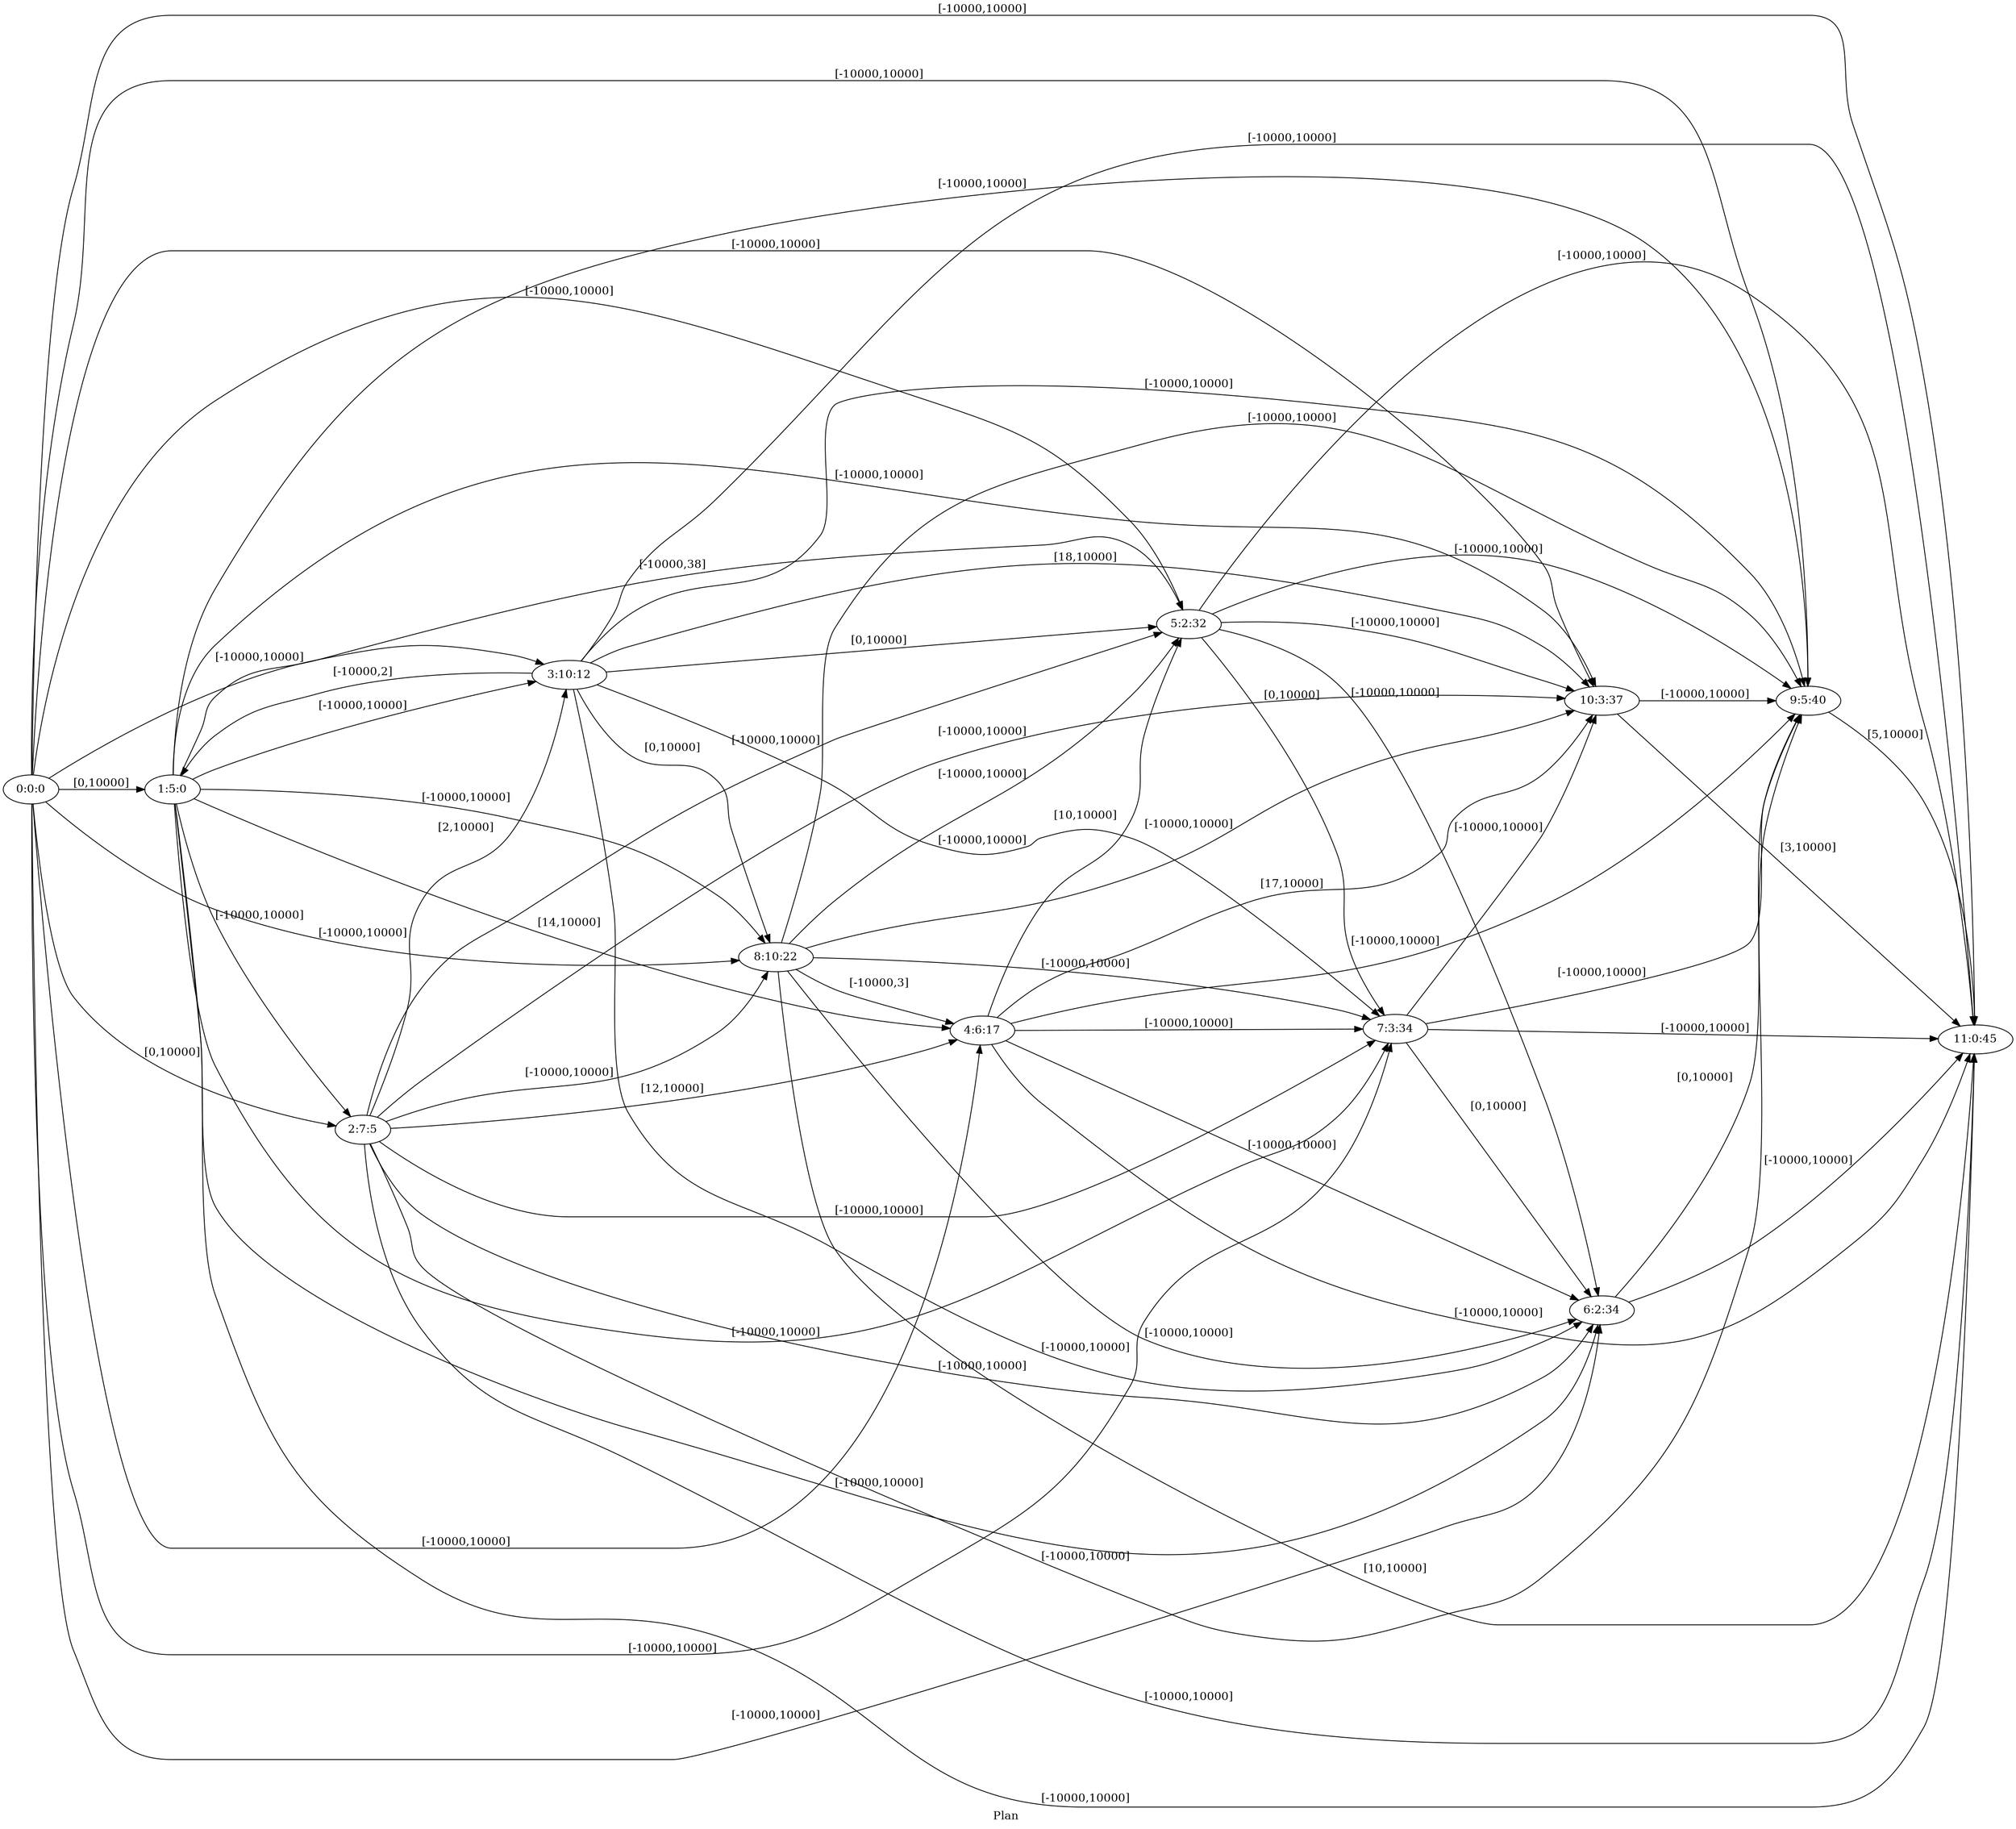 digraph G {
 rankdir = LR;
 nodesep = .45; 
 size = 30;
label="Plan ";
 fldt = 0.561658;
"0:0:0"->"1:5:0"[ label = "[0,10000]"];
"0:0:0"->"2:7:5"[ label = "[0,10000]"];
"0:0:0"->"3:10:12"[ label = "[-10000,10000]"];
"0:0:0"->"4:6:17"[ label = "[-10000,10000]"];
"0:0:0"->"5:2:32"[ label = "[-10000,10000]"];
"0:0:0"->"6:2:34"[ label = "[-10000,10000]"];
"0:0:0"->"7:3:34"[ label = "[-10000,10000]"];
"0:0:0"->"8:10:22"[ label = "[-10000,10000]"];
"0:0:0"->"9:5:40"[ label = "[-10000,10000]"];
"0:0:0"->"10:3:37"[ label = "[-10000,10000]"];
"0:0:0"->"11:0:45"[ label = "[-10000,10000]"];
"1:5:0"->"2:7:5"[ label = "[-10000,10000]"];
"1:5:0"->"3:10:12"[ label = "[-10000,10000]"];
"1:5:0"->"4:6:17"[ label = "[14,10000]"];
"1:5:0"->"5:2:32"[ label = "[-10000,38]"];
"1:5:0"->"6:2:34"[ label = "[-10000,10000]"];
"1:5:0"->"7:3:34"[ label = "[-10000,10000]"];
"1:5:0"->"8:10:22"[ label = "[-10000,10000]"];
"1:5:0"->"9:5:40"[ label = "[-10000,10000]"];
"1:5:0"->"10:3:37"[ label = "[-10000,10000]"];
"1:5:0"->"11:0:45"[ label = "[-10000,10000]"];
"2:7:5"->"3:10:12"[ label = "[2,10000]"];
"2:7:5"->"4:6:17"[ label = "[12,10000]"];
"2:7:5"->"5:2:32"[ label = "[-10000,10000]"];
"2:7:5"->"6:2:34"[ label = "[-10000,10000]"];
"2:7:5"->"7:3:34"[ label = "[-10000,10000]"];
"2:7:5"->"8:10:22"[ label = "[-10000,10000]"];
"2:7:5"->"9:5:40"[ label = "[-10000,10000]"];
"2:7:5"->"10:3:37"[ label = "[-10000,10000]"];
"2:7:5"->"11:0:45"[ label = "[-10000,10000]"];
"3:10:12"->"1:5:0"[ label = "[-10000,2]"];
"3:10:12"->"5:2:32"[ label = "[0,10000]"];
"3:10:12"->"6:2:34"[ label = "[-10000,10000]"];
"3:10:12"->"7:3:34"[ label = "[-10000,10000]"];
"3:10:12"->"8:10:22"[ label = "[0,10000]"];
"3:10:12"->"9:5:40"[ label = "[-10000,10000]"];
"3:10:12"->"10:3:37"[ label = "[18,10000]"];
"3:10:12"->"11:0:45"[ label = "[-10000,10000]"];
"4:6:17"->"5:2:32"[ label = "[10,10000]"];
"4:6:17"->"6:2:34"[ label = "[-10000,10000]"];
"4:6:17"->"7:3:34"[ label = "[-10000,10000]"];
"4:6:17"->"9:5:40"[ label = "[-10000,10000]"];
"4:6:17"->"10:3:37"[ label = "[17,10000]"];
"4:6:17"->"11:0:45"[ label = "[-10000,10000]"];
"5:2:32"->"6:2:34"[ label = "[-10000,10000]"];
"5:2:32"->"7:3:34"[ label = "[0,10000]"];
"5:2:32"->"9:5:40"[ label = "[-10000,10000]"];
"5:2:32"->"10:3:37"[ label = "[-10000,10000]"];
"5:2:32"->"11:0:45"[ label = "[-10000,10000]"];
"6:2:34"->"9:5:40"[ label = "[0,10000]"];
"6:2:34"->"11:0:45"[ label = "[-10000,10000]"];
"7:3:34"->"6:2:34"[ label = "[0,10000]"];
"7:3:34"->"9:5:40"[ label = "[-10000,10000]"];
"7:3:34"->"10:3:37"[ label = "[-10000,10000]"];
"7:3:34"->"11:0:45"[ label = "[-10000,10000]"];
"8:10:22"->"4:6:17"[ label = "[-10000,3]"];
"8:10:22"->"5:2:32"[ label = "[-10000,10000]"];
"8:10:22"->"6:2:34"[ label = "[-10000,10000]"];
"8:10:22"->"7:3:34"[ label = "[-10000,10000]"];
"8:10:22"->"9:5:40"[ label = "[-10000,10000]"];
"8:10:22"->"10:3:37"[ label = "[-10000,10000]"];
"8:10:22"->"11:0:45"[ label = "[10,10000]"];
"9:5:40"->"11:0:45"[ label = "[5,10000]"];
"10:3:37"->"9:5:40"[ label = "[-10000,10000]"];
"10:3:37"->"11:0:45"[ label = "[3,10000]"];
}
